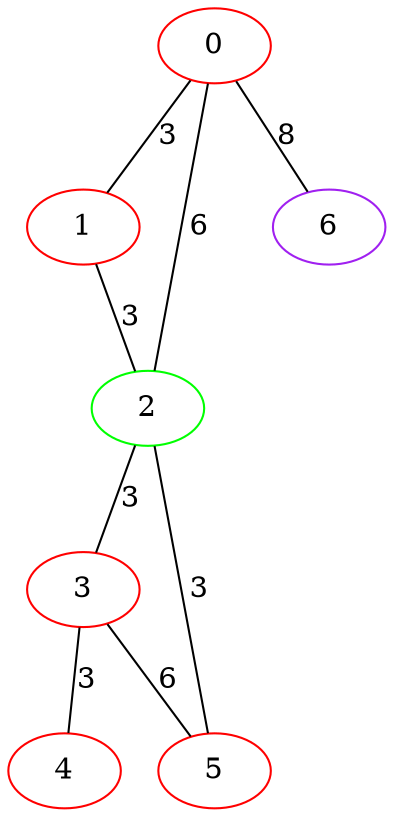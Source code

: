 graph "" {
0 [color=red, weight=1];
1 [color=red, weight=1];
2 [color=green, weight=2];
3 [color=red, weight=1];
4 [color=red, weight=1];
5 [color=red, weight=1];
6 [color=purple, weight=4];
0 -- 1  [key=0, label=3];
0 -- 2  [key=0, label=6];
0 -- 6  [key=0, label=8];
1 -- 2  [key=0, label=3];
2 -- 3  [key=0, label=3];
2 -- 5  [key=0, label=3];
3 -- 4  [key=0, label=3];
3 -- 5  [key=0, label=6];
}

